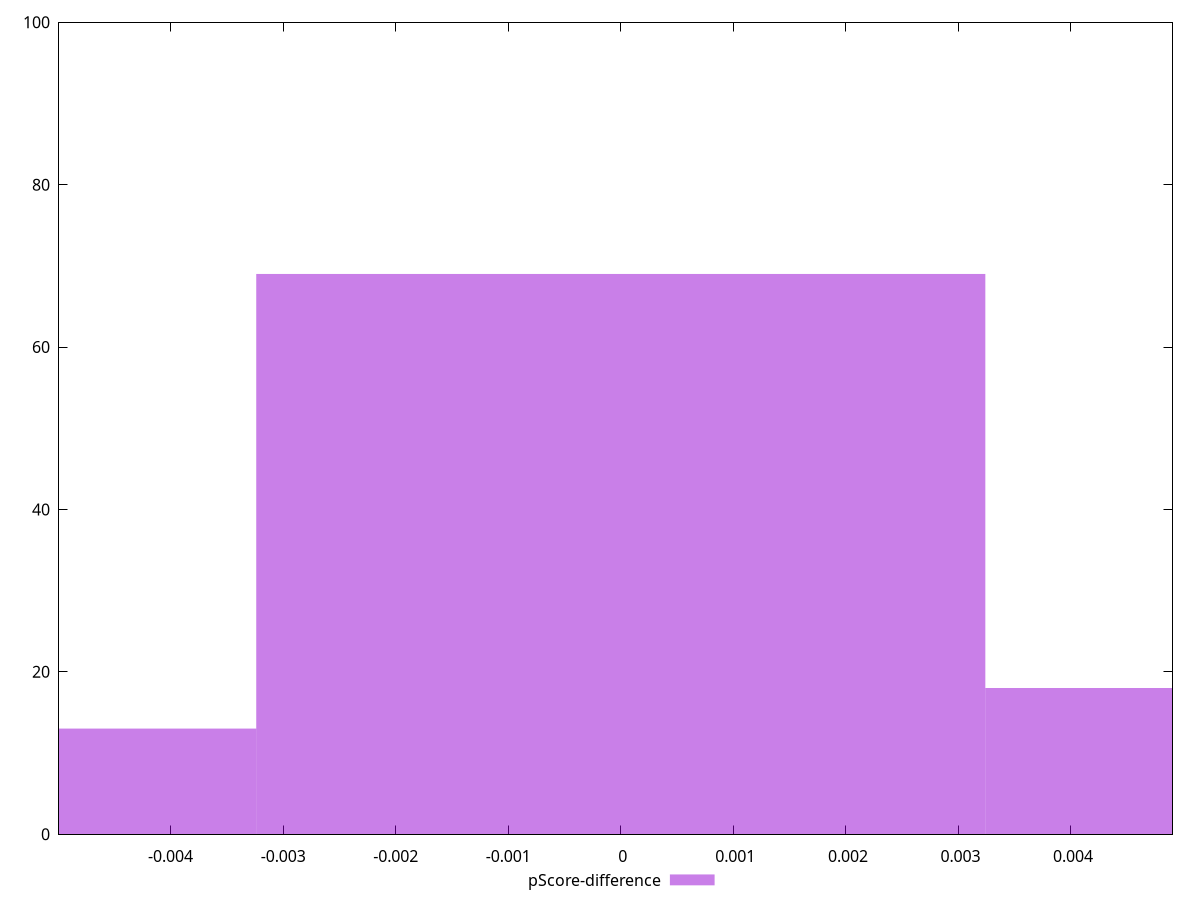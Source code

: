 reset

$pScoreDifference <<EOF
0 69
-0.00647804146507604 13
0.00647804146507604 18
EOF

set key outside below
set boxwidth 0.00647804146507604
set xrange [-0.004991536234611904:0.004902014345057104]
set yrange [0:100]
set trange [0:100]
set style fill transparent solid 0.5 noborder
set terminal svg size 640, 490 enhanced background rgb 'white'
set output "report_00015_2021-02-09T16-11-33.973Z/max-potential-fid/samples/pages+cached+noadtech+nomedia/pScore-difference/histogram.svg"

plot $pScoreDifference title "pScore-difference" with boxes

reset
